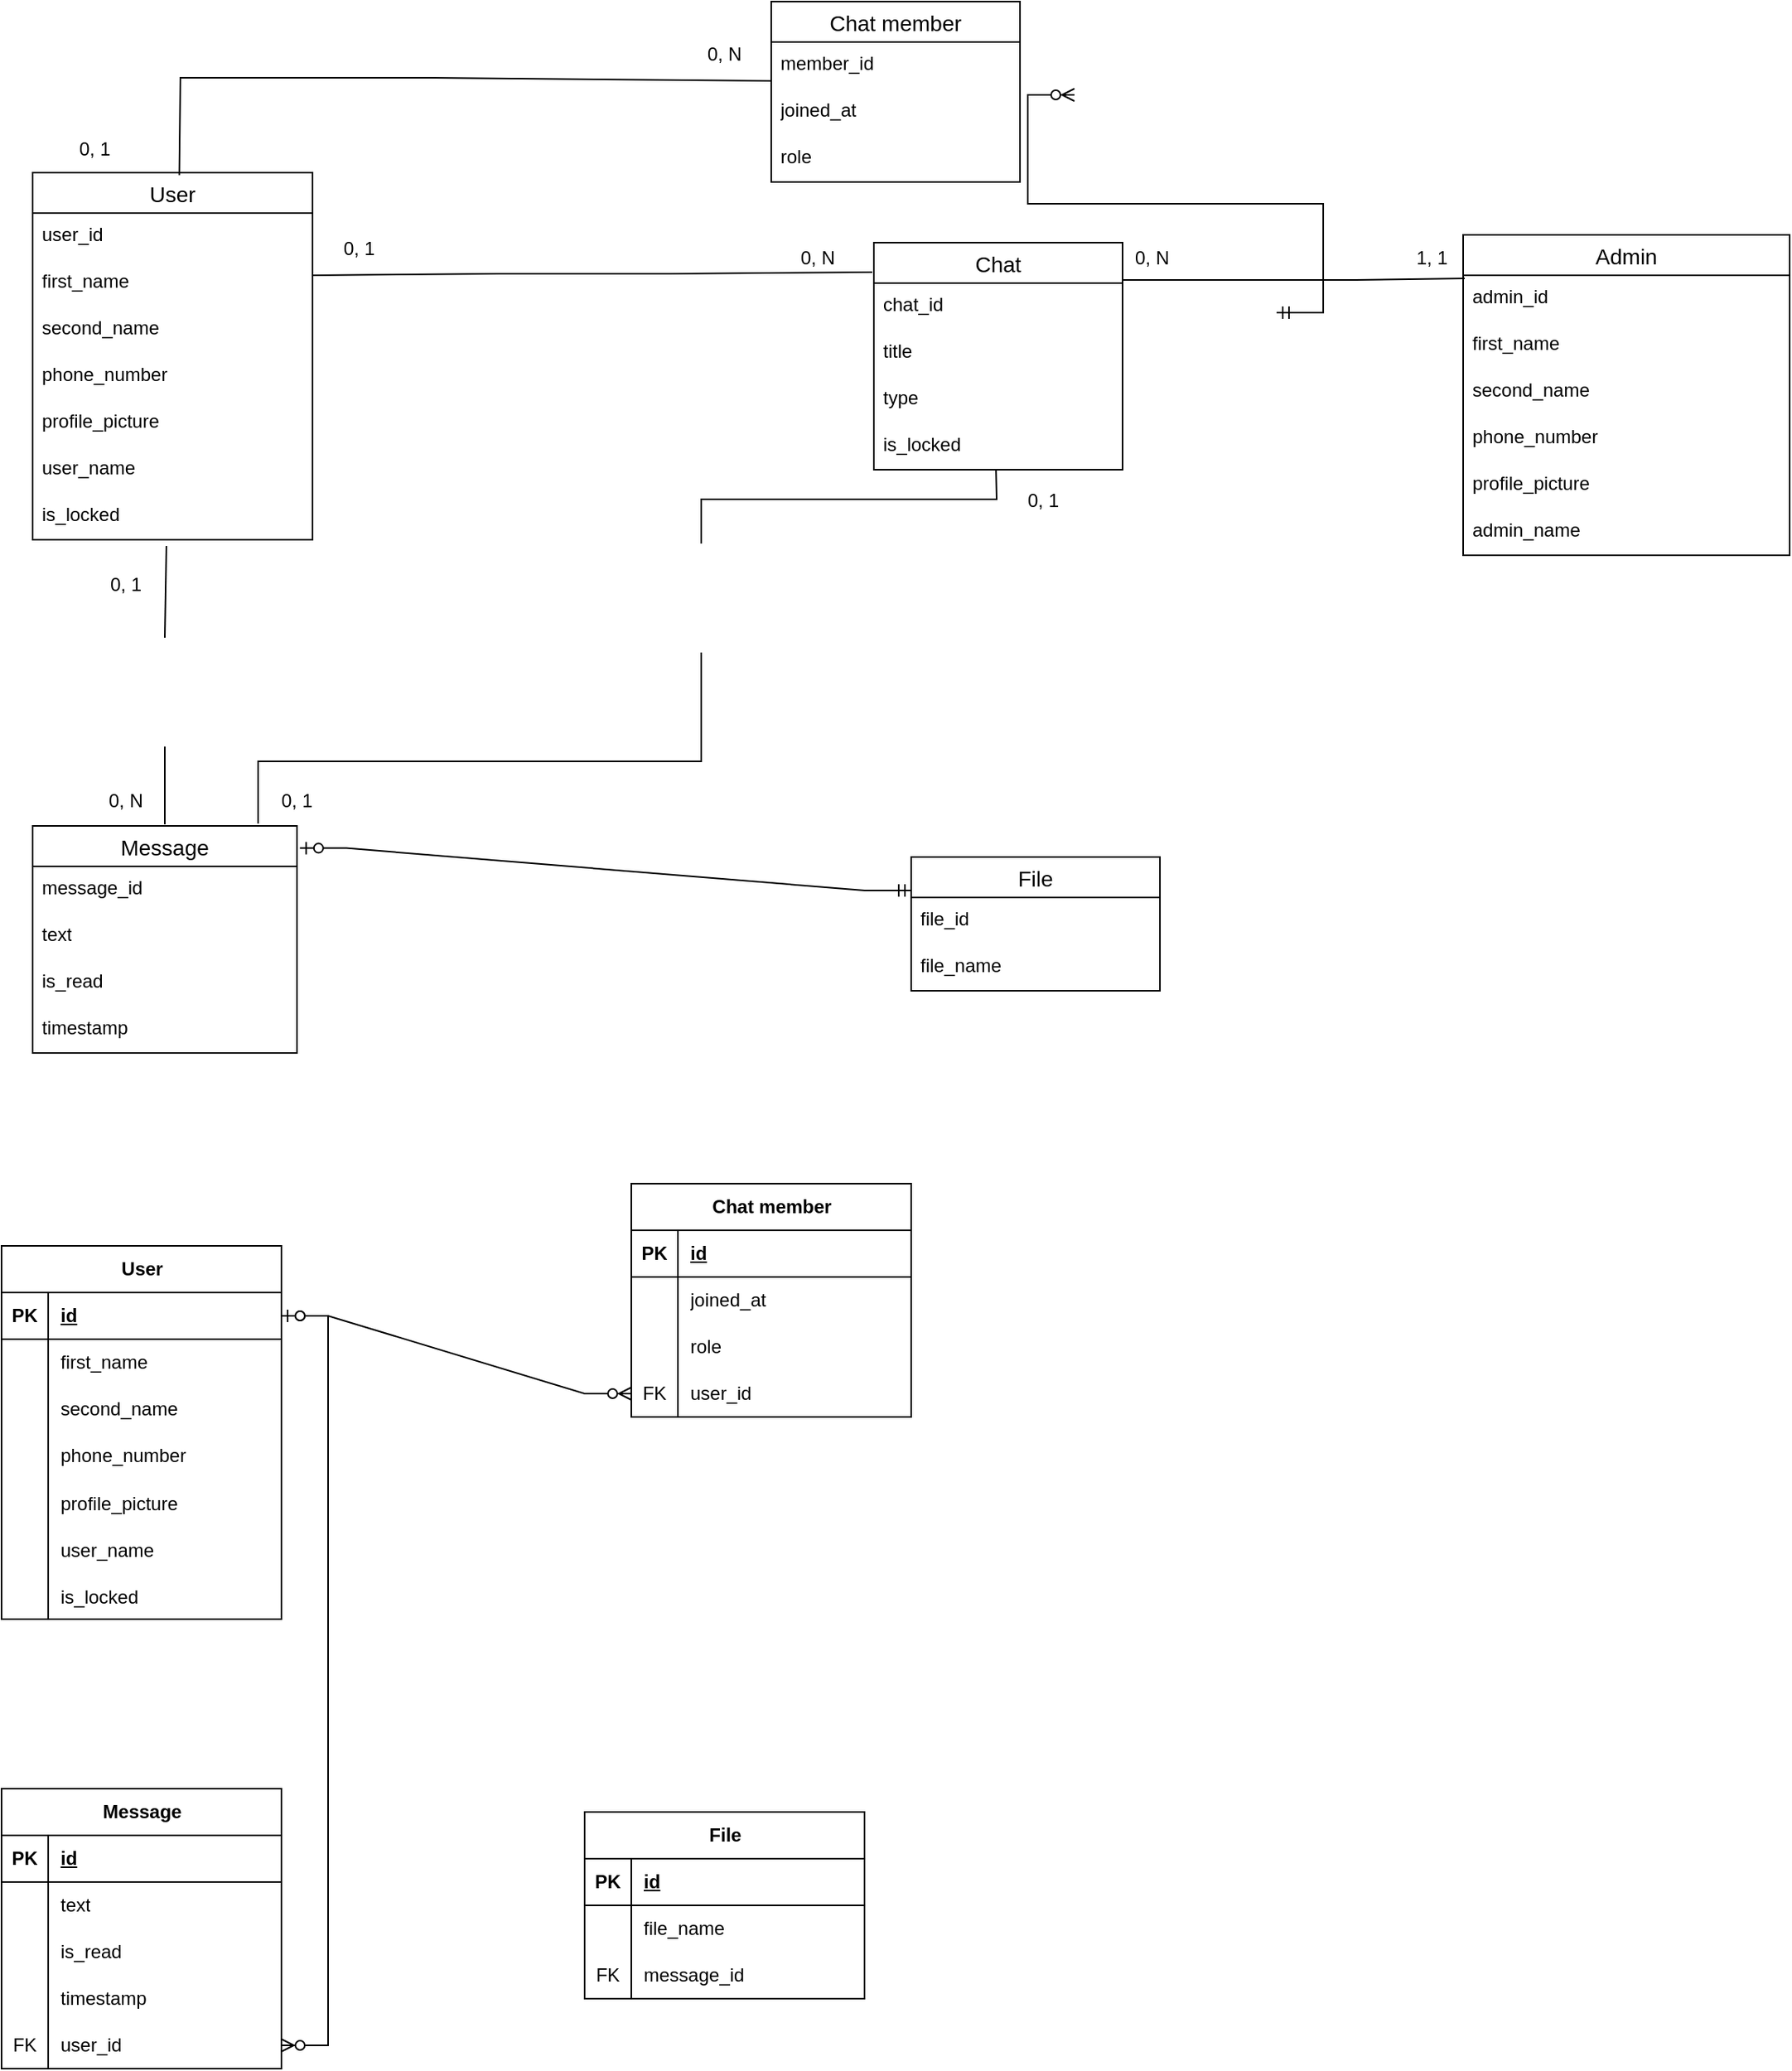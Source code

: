 <mxfile version="24.4.4" type="github">
  <diagram name="Страница — 1" id="3H-SRXt8XMoZ21Vmu_ml">
    <mxGraphModel dx="74" dy="950" grid="1" gridSize="10" guides="1" tooltips="1" connect="1" arrows="1" fold="1" page="1" pageScale="1" pageWidth="827" pageHeight="1169" math="0" shadow="0">
      <root>
        <mxCell id="0" />
        <mxCell id="1" parent="0" />
        <mxCell id="EZF1qZDtxRIYG-V8x2C3-1" value="Chat member" style="swimlane;fontStyle=0;childLayout=stackLayout;horizontal=1;startSize=26;horizontalStack=0;resizeParent=1;resizeParentMax=0;resizeLast=0;collapsible=1;marginBottom=0;align=center;fontSize=14;" vertex="1" parent="1">
          <mxGeometry x="2415" y="20" width="160" height="116" as="geometry" />
        </mxCell>
        <mxCell id="EZF1qZDtxRIYG-V8x2C3-2" value="member_id" style="text;strokeColor=none;fillColor=none;spacingLeft=4;spacingRight=4;overflow=hidden;rotatable=0;points=[[0,0.5],[1,0.5]];portConstraint=eastwest;fontSize=12;whiteSpace=wrap;html=1;" vertex="1" parent="EZF1qZDtxRIYG-V8x2C3-1">
          <mxGeometry y="26" width="160" height="30" as="geometry" />
        </mxCell>
        <mxCell id="EZF1qZDtxRIYG-V8x2C3-3" value="joined_at" style="text;strokeColor=none;fillColor=none;spacingLeft=4;spacingRight=4;overflow=hidden;rotatable=0;points=[[0,0.5],[1,0.5]];portConstraint=eastwest;fontSize=12;whiteSpace=wrap;html=1;" vertex="1" parent="EZF1qZDtxRIYG-V8x2C3-1">
          <mxGeometry y="56" width="160" height="30" as="geometry" />
        </mxCell>
        <mxCell id="EZF1qZDtxRIYG-V8x2C3-4" value="role" style="text;strokeColor=none;fillColor=none;spacingLeft=4;spacingRight=4;overflow=hidden;rotatable=0;points=[[0,0.5],[1,0.5]];portConstraint=eastwest;fontSize=12;whiteSpace=wrap;html=1;" vertex="1" parent="EZF1qZDtxRIYG-V8x2C3-1">
          <mxGeometry y="86" width="160" height="30" as="geometry" />
        </mxCell>
        <mxCell id="EZF1qZDtxRIYG-V8x2C3-5" value="Chat" style="swimlane;fontStyle=0;childLayout=stackLayout;horizontal=1;startSize=26;horizontalStack=0;resizeParent=1;resizeParentMax=0;resizeLast=0;collapsible=1;marginBottom=0;align=center;fontSize=14;" vertex="1" parent="1">
          <mxGeometry x="2481" y="175" width="160" height="146" as="geometry" />
        </mxCell>
        <mxCell id="EZF1qZDtxRIYG-V8x2C3-6" value="chat_id" style="text;strokeColor=none;fillColor=none;spacingLeft=4;spacingRight=4;overflow=hidden;rotatable=0;points=[[0,0.5],[1,0.5]];portConstraint=eastwest;fontSize=12;whiteSpace=wrap;html=1;" vertex="1" parent="EZF1qZDtxRIYG-V8x2C3-5">
          <mxGeometry y="26" width="160" height="30" as="geometry" />
        </mxCell>
        <mxCell id="EZF1qZDtxRIYG-V8x2C3-7" value="title" style="text;strokeColor=none;fillColor=none;spacingLeft=4;spacingRight=4;overflow=hidden;rotatable=0;points=[[0,0.5],[1,0.5]];portConstraint=eastwest;fontSize=12;whiteSpace=wrap;html=1;" vertex="1" parent="EZF1qZDtxRIYG-V8x2C3-5">
          <mxGeometry y="56" width="160" height="30" as="geometry" />
        </mxCell>
        <mxCell id="EZF1qZDtxRIYG-V8x2C3-8" value="type" style="text;strokeColor=none;fillColor=none;spacingLeft=4;spacingRight=4;overflow=hidden;rotatable=0;points=[[0,0.5],[1,0.5]];portConstraint=eastwest;fontSize=12;whiteSpace=wrap;html=1;" vertex="1" parent="EZF1qZDtxRIYG-V8x2C3-5">
          <mxGeometry y="86" width="160" height="30" as="geometry" />
        </mxCell>
        <mxCell id="EZF1qZDtxRIYG-V8x2C3-9" value="is_locked" style="text;strokeColor=none;fillColor=none;spacingLeft=4;spacingRight=4;overflow=hidden;rotatable=0;points=[[0,0.5],[1,0.5]];portConstraint=eastwest;fontSize=12;whiteSpace=wrap;html=1;" vertex="1" parent="EZF1qZDtxRIYG-V8x2C3-5">
          <mxGeometry y="116" width="160" height="30" as="geometry" />
        </mxCell>
        <mxCell id="EZF1qZDtxRIYG-V8x2C3-10" value="User" style="swimlane;fontStyle=0;childLayout=stackLayout;horizontal=1;startSize=26;horizontalStack=0;resizeParent=1;resizeParentMax=0;resizeLast=0;collapsible=1;marginBottom=0;align=center;fontSize=14;" vertex="1" parent="1">
          <mxGeometry x="1940" y="130" width="180" height="236" as="geometry" />
        </mxCell>
        <mxCell id="EZF1qZDtxRIYG-V8x2C3-11" value="user_id" style="text;strokeColor=none;fillColor=none;spacingLeft=4;spacingRight=4;overflow=hidden;rotatable=0;points=[[0,0.5],[1,0.5]];portConstraint=eastwest;fontSize=12;whiteSpace=wrap;html=1;" vertex="1" parent="EZF1qZDtxRIYG-V8x2C3-10">
          <mxGeometry y="26" width="180" height="30" as="geometry" />
        </mxCell>
        <mxCell id="EZF1qZDtxRIYG-V8x2C3-12" value="first_name" style="text;strokeColor=none;fillColor=none;spacingLeft=4;spacingRight=4;overflow=hidden;rotatable=0;points=[[0,0.5],[1,0.5]];portConstraint=eastwest;fontSize=12;whiteSpace=wrap;html=1;" vertex="1" parent="EZF1qZDtxRIYG-V8x2C3-10">
          <mxGeometry y="56" width="180" height="30" as="geometry" />
        </mxCell>
        <mxCell id="EZF1qZDtxRIYG-V8x2C3-13" value="second_name" style="text;strokeColor=none;fillColor=none;spacingLeft=4;spacingRight=4;overflow=hidden;rotatable=0;points=[[0,0.5],[1,0.5]];portConstraint=eastwest;fontSize=12;whiteSpace=wrap;html=1;" vertex="1" parent="EZF1qZDtxRIYG-V8x2C3-10">
          <mxGeometry y="86" width="180" height="30" as="geometry" />
        </mxCell>
        <mxCell id="EZF1qZDtxRIYG-V8x2C3-14" value="phone_number" style="text;strokeColor=none;fillColor=none;spacingLeft=4;spacingRight=4;overflow=hidden;rotatable=0;points=[[0,0.5],[1,0.5]];portConstraint=eastwest;fontSize=12;whiteSpace=wrap;html=1;" vertex="1" parent="EZF1qZDtxRIYG-V8x2C3-10">
          <mxGeometry y="116" width="180" height="30" as="geometry" />
        </mxCell>
        <mxCell id="EZF1qZDtxRIYG-V8x2C3-15" value="profile_picture" style="text;strokeColor=none;fillColor=none;spacingLeft=4;spacingRight=4;overflow=hidden;rotatable=0;points=[[0,0.5],[1,0.5]];portConstraint=eastwest;fontSize=12;whiteSpace=wrap;html=1;" vertex="1" parent="EZF1qZDtxRIYG-V8x2C3-10">
          <mxGeometry y="146" width="180" height="30" as="geometry" />
        </mxCell>
        <mxCell id="EZF1qZDtxRIYG-V8x2C3-16" value="user_name" style="text;strokeColor=none;fillColor=none;spacingLeft=4;spacingRight=4;overflow=hidden;rotatable=0;points=[[0,0.5],[1,0.5]];portConstraint=eastwest;fontSize=12;whiteSpace=wrap;html=1;" vertex="1" parent="EZF1qZDtxRIYG-V8x2C3-10">
          <mxGeometry y="176" width="180" height="30" as="geometry" />
        </mxCell>
        <mxCell id="EZF1qZDtxRIYG-V8x2C3-17" value="is_locked" style="text;strokeColor=none;fillColor=none;spacingLeft=4;spacingRight=4;overflow=hidden;rotatable=0;points=[[0,0.5],[1,0.5]];portConstraint=eastwest;fontSize=12;whiteSpace=wrap;html=1;" vertex="1" parent="EZF1qZDtxRIYG-V8x2C3-10">
          <mxGeometry y="206" width="180" height="30" as="geometry" />
        </mxCell>
        <mxCell id="EZF1qZDtxRIYG-V8x2C3-18" value="Message" style="swimlane;fontStyle=0;childLayout=stackLayout;horizontal=1;startSize=26;horizontalStack=0;resizeParent=1;resizeParentMax=0;resizeLast=0;collapsible=1;marginBottom=0;align=center;fontSize=14;" vertex="1" parent="1">
          <mxGeometry x="1940" y="550" width="170" height="146" as="geometry" />
        </mxCell>
        <mxCell id="EZF1qZDtxRIYG-V8x2C3-19" value="message_id" style="text;strokeColor=none;fillColor=none;spacingLeft=4;spacingRight=4;overflow=hidden;rotatable=0;points=[[0,0.5],[1,0.5]];portConstraint=eastwest;fontSize=12;whiteSpace=wrap;html=1;" vertex="1" parent="EZF1qZDtxRIYG-V8x2C3-18">
          <mxGeometry y="26" width="170" height="30" as="geometry" />
        </mxCell>
        <mxCell id="EZF1qZDtxRIYG-V8x2C3-20" value="text" style="text;strokeColor=none;fillColor=none;spacingLeft=4;spacingRight=4;overflow=hidden;rotatable=0;points=[[0,0.5],[1,0.5]];portConstraint=eastwest;fontSize=12;whiteSpace=wrap;html=1;" vertex="1" parent="EZF1qZDtxRIYG-V8x2C3-18">
          <mxGeometry y="56" width="170" height="30" as="geometry" />
        </mxCell>
        <mxCell id="EZF1qZDtxRIYG-V8x2C3-21" value="is_read" style="text;strokeColor=none;fillColor=none;spacingLeft=4;spacingRight=4;overflow=hidden;rotatable=0;points=[[0,0.5],[1,0.5]];portConstraint=eastwest;fontSize=12;whiteSpace=wrap;html=1;" vertex="1" parent="EZF1qZDtxRIYG-V8x2C3-18">
          <mxGeometry y="86" width="170" height="30" as="geometry" />
        </mxCell>
        <mxCell id="EZF1qZDtxRIYG-V8x2C3-22" value="timestamp" style="text;strokeColor=none;fillColor=none;spacingLeft=4;spacingRight=4;overflow=hidden;rotatable=0;points=[[0,0.5],[1,0.5]];portConstraint=eastwest;fontSize=12;whiteSpace=wrap;html=1;" vertex="1" parent="EZF1qZDtxRIYG-V8x2C3-18">
          <mxGeometry y="116" width="170" height="30" as="geometry" />
        </mxCell>
        <mxCell id="EZF1qZDtxRIYG-V8x2C3-23" value="File" style="swimlane;fontStyle=0;childLayout=stackLayout;horizontal=1;startSize=26;horizontalStack=0;resizeParent=1;resizeParentMax=0;resizeLast=0;collapsible=1;marginBottom=0;align=center;fontSize=14;" vertex="1" parent="1">
          <mxGeometry x="2505" y="570" width="160" height="86" as="geometry" />
        </mxCell>
        <mxCell id="EZF1qZDtxRIYG-V8x2C3-24" value="file_id" style="text;strokeColor=none;fillColor=none;spacingLeft=4;spacingRight=4;overflow=hidden;rotatable=0;points=[[0,0.5],[1,0.5]];portConstraint=eastwest;fontSize=12;whiteSpace=wrap;html=1;" vertex="1" parent="EZF1qZDtxRIYG-V8x2C3-23">
          <mxGeometry y="26" width="160" height="30" as="geometry" />
        </mxCell>
        <mxCell id="EZF1qZDtxRIYG-V8x2C3-25" value="file_name" style="text;strokeColor=none;fillColor=none;spacingLeft=4;spacingRight=4;overflow=hidden;rotatable=0;points=[[0,0.5],[1,0.5]];portConstraint=eastwest;fontSize=12;whiteSpace=wrap;html=1;" vertex="1" parent="EZF1qZDtxRIYG-V8x2C3-23">
          <mxGeometry y="56" width="160" height="30" as="geometry" />
        </mxCell>
        <mxCell id="EZF1qZDtxRIYG-V8x2C3-26" value="Admin" style="swimlane;fontStyle=0;childLayout=stackLayout;horizontal=1;startSize=26;horizontalStack=0;resizeParent=1;resizeParentMax=0;resizeLast=0;collapsible=1;marginBottom=0;align=center;fontSize=14;" vertex="1" parent="1">
          <mxGeometry x="2860" y="170" width="210" height="206" as="geometry" />
        </mxCell>
        <mxCell id="EZF1qZDtxRIYG-V8x2C3-27" value="admin_id" style="text;strokeColor=none;fillColor=none;spacingLeft=4;spacingRight=4;overflow=hidden;rotatable=0;points=[[0,0.5],[1,0.5]];portConstraint=eastwest;fontSize=12;whiteSpace=wrap;html=1;" vertex="1" parent="EZF1qZDtxRIYG-V8x2C3-26">
          <mxGeometry y="26" width="210" height="30" as="geometry" />
        </mxCell>
        <mxCell id="EZF1qZDtxRIYG-V8x2C3-28" value="first_name" style="text;strokeColor=none;fillColor=none;spacingLeft=4;spacingRight=4;overflow=hidden;rotatable=0;points=[[0,0.5],[1,0.5]];portConstraint=eastwest;fontSize=12;whiteSpace=wrap;html=1;" vertex="1" parent="EZF1qZDtxRIYG-V8x2C3-26">
          <mxGeometry y="56" width="210" height="30" as="geometry" />
        </mxCell>
        <mxCell id="EZF1qZDtxRIYG-V8x2C3-29" value="second_name" style="text;strokeColor=none;fillColor=none;spacingLeft=4;spacingRight=4;overflow=hidden;rotatable=0;points=[[0,0.5],[1,0.5]];portConstraint=eastwest;fontSize=12;whiteSpace=wrap;html=1;" vertex="1" parent="EZF1qZDtxRIYG-V8x2C3-26">
          <mxGeometry y="86" width="210" height="30" as="geometry" />
        </mxCell>
        <mxCell id="EZF1qZDtxRIYG-V8x2C3-30" value="phone_number" style="text;strokeColor=none;fillColor=none;spacingLeft=4;spacingRight=4;overflow=hidden;rotatable=0;points=[[0,0.5],[1,0.5]];portConstraint=eastwest;fontSize=12;whiteSpace=wrap;html=1;" vertex="1" parent="EZF1qZDtxRIYG-V8x2C3-26">
          <mxGeometry y="116" width="210" height="30" as="geometry" />
        </mxCell>
        <mxCell id="EZF1qZDtxRIYG-V8x2C3-31" value="profile_picture" style="text;strokeColor=none;fillColor=none;spacingLeft=4;spacingRight=4;overflow=hidden;rotatable=0;points=[[0,0.5],[1,0.5]];portConstraint=eastwest;fontSize=12;whiteSpace=wrap;html=1;" vertex="1" parent="EZF1qZDtxRIYG-V8x2C3-26">
          <mxGeometry y="146" width="210" height="30" as="geometry" />
        </mxCell>
        <mxCell id="EZF1qZDtxRIYG-V8x2C3-32" value="admin_name" style="text;strokeColor=none;fillColor=none;spacingLeft=4;spacingRight=4;overflow=hidden;rotatable=0;points=[[0,0.5],[1,0.5]];portConstraint=eastwest;fontSize=12;whiteSpace=wrap;html=1;" vertex="1" parent="EZF1qZDtxRIYG-V8x2C3-26">
          <mxGeometry y="176" width="210" height="30" as="geometry" />
        </mxCell>
        <mxCell id="EZF1qZDtxRIYG-V8x2C3-33" value="" style="endArrow=none;html=1;rounded=0;exitX=0.5;exitY=0;exitDx=0;exitDy=0;entryX=0.506;entryY=1.039;entryDx=0;entryDy=0;entryPerimeter=0;" edge="1" parent="1">
          <mxGeometry width="50" height="50" relative="1" as="geometry">
            <mxPoint x="2025" y="429.0" as="sourcePoint" />
            <mxPoint x="2026" y="370" as="targetPoint" />
          </mxGeometry>
        </mxCell>
        <mxCell id="EZF1qZDtxRIYG-V8x2C3-34" value="" style="endArrow=none;html=1;rounded=0;entryX=0.5;entryY=1;entryDx=0;entryDy=0;exitX=0.5;exitY=0;exitDx=0;exitDy=0;" edge="1" parent="1">
          <mxGeometry width="50" height="50" relative="1" as="geometry">
            <mxPoint x="2025" y="549" as="sourcePoint" />
            <mxPoint x="2025" y="499.0" as="targetPoint" />
          </mxGeometry>
        </mxCell>
        <mxCell id="EZF1qZDtxRIYG-V8x2C3-35" value="0, N" style="text;html=1;align=center;verticalAlign=middle;whiteSpace=wrap;rounded=0;" vertex="1" parent="1">
          <mxGeometry x="1970" y="519" width="60" height="30" as="geometry" />
        </mxCell>
        <mxCell id="EZF1qZDtxRIYG-V8x2C3-36" value="0, 1" style="text;html=1;align=center;verticalAlign=middle;whiteSpace=wrap;rounded=0;" vertex="1" parent="1">
          <mxGeometry x="1970" y="380" width="60" height="30" as="geometry" />
        </mxCell>
        <mxCell id="EZF1qZDtxRIYG-V8x2C3-37" value="" style="endArrow=none;html=1;rounded=0;exitX=0;exitY=0.5;exitDx=0;exitDy=0;entryX=1;entryY=0.5;entryDx=0;entryDy=0;" edge="1" parent="1">
          <mxGeometry width="50" height="50" relative="1" as="geometry">
            <mxPoint x="2085.0" y="69" as="sourcePoint" />
            <mxPoint x="2195.0" y="69" as="targetPoint" />
          </mxGeometry>
        </mxCell>
        <mxCell id="EZF1qZDtxRIYG-V8x2C3-38" value="" style="endArrow=none;html=1;rounded=0;entryX=0;entryY=0.25;entryDx=0;entryDy=0;exitX=1;exitY=0.5;exitDx=0;exitDy=0;" edge="1" parent="1">
          <mxGeometry width="50" height="50" relative="1" as="geometry">
            <mxPoint x="2195.0" y="69" as="sourcePoint" />
            <mxPoint x="2415" y="71" as="targetPoint" />
          </mxGeometry>
        </mxCell>
        <mxCell id="EZF1qZDtxRIYG-V8x2C3-39" value="" style="endArrow=none;html=1;rounded=0;entryX=0;entryY=0.5;entryDx=0;entryDy=0;exitX=0.524;exitY=0.007;exitDx=0;exitDy=0;exitPerimeter=0;" edge="1" parent="1" source="EZF1qZDtxRIYG-V8x2C3-10">
          <mxGeometry width="50" height="50" relative="1" as="geometry">
            <mxPoint x="2035" y="164" as="sourcePoint" />
            <mxPoint x="2085.0" y="69" as="targetPoint" />
            <Array as="points">
              <mxPoint x="2035" y="69" />
            </Array>
          </mxGeometry>
        </mxCell>
        <mxCell id="EZF1qZDtxRIYG-V8x2C3-40" value="0, 1" style="text;html=1;align=center;verticalAlign=middle;whiteSpace=wrap;rounded=0;" vertex="1" parent="1">
          <mxGeometry x="1950" y="100" width="60" height="30" as="geometry" />
        </mxCell>
        <mxCell id="EZF1qZDtxRIYG-V8x2C3-41" value="0, N" style="text;html=1;align=center;verticalAlign=middle;whiteSpace=wrap;rounded=0;" vertex="1" parent="1">
          <mxGeometry x="2355" y="39" width="60" height="30" as="geometry" />
        </mxCell>
        <mxCell id="EZF1qZDtxRIYG-V8x2C3-42" value="" style="endArrow=none;html=1;rounded=0;entryX=0.002;entryY=0.151;entryDx=0;entryDy=0;exitX=1;exitY=0.5;exitDx=0;exitDy=0;entryPerimeter=0;" edge="1" parent="1">
          <mxGeometry width="50" height="50" relative="1" as="geometry">
            <mxPoint x="2350" y="195" as="sourcePoint" />
            <mxPoint x="2480" y="194" as="targetPoint" />
          </mxGeometry>
        </mxCell>
        <mxCell id="EZF1qZDtxRIYG-V8x2C3-43" value="" style="endArrow=none;html=1;rounded=0;exitX=0;exitY=0.5;exitDx=0;exitDy=0;entryX=1;entryY=0.5;entryDx=0;entryDy=0;" edge="1" parent="1">
          <mxGeometry width="50" height="50" relative="1" as="geometry">
            <mxPoint x="2240" y="195" as="sourcePoint" />
            <mxPoint x="2350" y="195" as="targetPoint" />
          </mxGeometry>
        </mxCell>
        <mxCell id="EZF1qZDtxRIYG-V8x2C3-44" value="" style="endArrow=none;html=1;rounded=0;entryX=0;entryY=0.5;entryDx=0;entryDy=0;exitX=1;exitY=0.068;exitDx=0;exitDy=0;exitPerimeter=0;" edge="1" parent="1">
          <mxGeometry width="50" height="50" relative="1" as="geometry">
            <mxPoint x="2120" y="196" as="sourcePoint" />
            <mxPoint x="2240" y="195" as="targetPoint" />
          </mxGeometry>
        </mxCell>
        <mxCell id="EZF1qZDtxRIYG-V8x2C3-45" value="0, 1" style="text;html=1;align=center;verticalAlign=middle;whiteSpace=wrap;rounded=0;" vertex="1" parent="1">
          <mxGeometry x="2120" y="164" width="60" height="30" as="geometry" />
        </mxCell>
        <mxCell id="EZF1qZDtxRIYG-V8x2C3-46" value="0, N" style="text;html=1;align=center;verticalAlign=middle;whiteSpace=wrap;rounded=0;" vertex="1" parent="1">
          <mxGeometry x="2415" y="170" width="60" height="30" as="geometry" />
        </mxCell>
        <mxCell id="EZF1qZDtxRIYG-V8x2C3-47" value="" style="endArrow=none;html=1;rounded=0;entryX=0.5;entryY=1;entryDx=0;entryDy=0;exitX=0.75;exitY=0;exitDx=0;exitDy=0;" edge="1" parent="1">
          <mxGeometry width="50" height="50" relative="1" as="geometry">
            <mxPoint x="2085" y="548.5" as="sourcePoint" />
            <mxPoint x="2370" y="438.5" as="targetPoint" />
            <Array as="points">
              <mxPoint x="2085" y="508.5" />
              <mxPoint x="2370" y="508.5" />
            </Array>
          </mxGeometry>
        </mxCell>
        <mxCell id="EZF1qZDtxRIYG-V8x2C3-48" value="0, 1" style="text;html=1;align=center;verticalAlign=middle;whiteSpace=wrap;rounded=0;" vertex="1" parent="1">
          <mxGeometry x="2560" y="330" width="60" height="21.5" as="geometry" />
        </mxCell>
        <mxCell id="EZF1qZDtxRIYG-V8x2C3-49" value="0, 1" style="text;html=1;align=center;verticalAlign=middle;whiteSpace=wrap;rounded=0;" vertex="1" parent="1">
          <mxGeometry x="2080" y="519" width="60" height="30" as="geometry" />
        </mxCell>
        <mxCell id="EZF1qZDtxRIYG-V8x2C3-50" value="" style="endArrow=none;html=1;rounded=0;exitX=1;exitY=0.5;exitDx=0;exitDy=0;" edge="1" parent="1">
          <mxGeometry width="50" height="50" relative="1" as="geometry">
            <mxPoint x="2791" y="199" as="sourcePoint" />
            <mxPoint x="2861" y="198" as="targetPoint" />
          </mxGeometry>
        </mxCell>
        <mxCell id="EZF1qZDtxRIYG-V8x2C3-51" value="" style="endArrow=none;html=1;rounded=0;exitX=0;exitY=0.5;exitDx=0;exitDy=0;entryX=1;entryY=0.5;entryDx=0;entryDy=0;" edge="1" parent="1">
          <mxGeometry width="50" height="50" relative="1" as="geometry">
            <mxPoint x="2681" y="199" as="sourcePoint" />
            <mxPoint x="2791" y="199" as="targetPoint" />
          </mxGeometry>
        </mxCell>
        <mxCell id="EZF1qZDtxRIYG-V8x2C3-52" value="" style="endArrow=none;html=1;rounded=0;entryX=0;entryY=0.5;entryDx=0;entryDy=0;" edge="1" parent="1">
          <mxGeometry width="50" height="50" relative="1" as="geometry">
            <mxPoint x="2641" y="199" as="sourcePoint" />
            <mxPoint x="2681" y="199" as="targetPoint" />
          </mxGeometry>
        </mxCell>
        <mxCell id="EZF1qZDtxRIYG-V8x2C3-53" value="1, 1" style="text;html=1;align=center;verticalAlign=middle;whiteSpace=wrap;rounded=0;" vertex="1" parent="1">
          <mxGeometry x="2810" y="170" width="60" height="30" as="geometry" />
        </mxCell>
        <mxCell id="EZF1qZDtxRIYG-V8x2C3-54" value="0, N" style="text;html=1;align=center;verticalAlign=middle;whiteSpace=wrap;rounded=0;" vertex="1" parent="1">
          <mxGeometry x="2630" y="170" width="60" height="30" as="geometry" />
        </mxCell>
        <mxCell id="EZF1qZDtxRIYG-V8x2C3-55" value="" style="endArrow=none;html=1;rounded=0;exitX=0.5;exitY=0;exitDx=0;exitDy=0;entryX=0.491;entryY=0.996;entryDx=0;entryDy=0;entryPerimeter=0;" edge="1" parent="1" target="EZF1qZDtxRIYG-V8x2C3-9">
          <mxGeometry width="50" height="50" relative="1" as="geometry">
            <mxPoint x="2370" y="368.5" as="sourcePoint" />
            <mxPoint x="2640" y="330" as="targetPoint" />
            <Array as="points">
              <mxPoint x="2370" y="340" />
              <mxPoint x="2560" y="340" />
            </Array>
          </mxGeometry>
        </mxCell>
        <mxCell id="EZF1qZDtxRIYG-V8x2C3-56" value="" style="edgeStyle=entityRelationEdgeStyle;fontSize=12;html=1;endArrow=ERzeroToOne;startArrow=ERmandOne;rounded=0;entryX=1.011;entryY=0.098;entryDx=0;entryDy=0;entryPerimeter=0;exitX=0;exitY=0.25;exitDx=0;exitDy=0;" edge="1" parent="1" source="EZF1qZDtxRIYG-V8x2C3-23" target="EZF1qZDtxRIYG-V8x2C3-18">
          <mxGeometry width="100" height="100" relative="1" as="geometry">
            <mxPoint x="2410" y="610" as="sourcePoint" />
            <mxPoint x="2440" y="460" as="targetPoint" />
          </mxGeometry>
        </mxCell>
        <mxCell id="EZF1qZDtxRIYG-V8x2C3-57" value="" style="edgeStyle=entityRelationEdgeStyle;fontSize=12;html=1;endArrow=ERzeroToMany;startArrow=ERmandOne;rounded=0;" edge="1" parent="1">
          <mxGeometry width="100" height="100" relative="1" as="geometry">
            <mxPoint x="2740" y="220" as="sourcePoint" />
            <mxPoint x="2610" y="80" as="targetPoint" />
          </mxGeometry>
        </mxCell>
        <mxCell id="EZF1qZDtxRIYG-V8x2C3-58" value="User" style="shape=table;startSize=30;container=1;collapsible=1;childLayout=tableLayout;fixedRows=1;rowLines=0;fontStyle=1;align=center;resizeLast=1;html=1;" vertex="1" parent="1">
          <mxGeometry x="1920" y="820" width="180" height="240" as="geometry" />
        </mxCell>
        <mxCell id="EZF1qZDtxRIYG-V8x2C3-59" value="" style="shape=tableRow;horizontal=0;startSize=0;swimlaneHead=0;swimlaneBody=0;fillColor=none;collapsible=0;dropTarget=0;points=[[0,0.5],[1,0.5]];portConstraint=eastwest;top=0;left=0;right=0;bottom=1;" vertex="1" parent="EZF1qZDtxRIYG-V8x2C3-58">
          <mxGeometry y="30" width="180" height="30" as="geometry" />
        </mxCell>
        <mxCell id="EZF1qZDtxRIYG-V8x2C3-60" value="PK" style="shape=partialRectangle;connectable=0;fillColor=none;top=0;left=0;bottom=0;right=0;fontStyle=1;overflow=hidden;whiteSpace=wrap;html=1;" vertex="1" parent="EZF1qZDtxRIYG-V8x2C3-59">
          <mxGeometry width="30" height="30" as="geometry">
            <mxRectangle width="30" height="30" as="alternateBounds" />
          </mxGeometry>
        </mxCell>
        <mxCell id="EZF1qZDtxRIYG-V8x2C3-61" value="id&lt;span style=&quot;white-space: pre;&quot;&gt;&#x9;&lt;/span&gt;" style="shape=partialRectangle;connectable=0;fillColor=none;top=0;left=0;bottom=0;right=0;align=left;spacingLeft=6;fontStyle=5;overflow=hidden;whiteSpace=wrap;html=1;" vertex="1" parent="EZF1qZDtxRIYG-V8x2C3-59">
          <mxGeometry x="30" width="150" height="30" as="geometry">
            <mxRectangle width="150" height="30" as="alternateBounds" />
          </mxGeometry>
        </mxCell>
        <mxCell id="EZF1qZDtxRIYG-V8x2C3-62" value="" style="shape=tableRow;horizontal=0;startSize=0;swimlaneHead=0;swimlaneBody=0;fillColor=none;collapsible=0;dropTarget=0;points=[[0,0.5],[1,0.5]];portConstraint=eastwest;top=0;left=0;right=0;bottom=0;" vertex="1" parent="EZF1qZDtxRIYG-V8x2C3-58">
          <mxGeometry y="60" width="180" height="30" as="geometry" />
        </mxCell>
        <mxCell id="EZF1qZDtxRIYG-V8x2C3-63" value="" style="shape=partialRectangle;connectable=0;fillColor=none;top=0;left=0;bottom=0;right=0;editable=1;overflow=hidden;whiteSpace=wrap;html=1;" vertex="1" parent="EZF1qZDtxRIYG-V8x2C3-62">
          <mxGeometry width="30" height="30" as="geometry">
            <mxRectangle width="30" height="30" as="alternateBounds" />
          </mxGeometry>
        </mxCell>
        <mxCell id="EZF1qZDtxRIYG-V8x2C3-64" value="first_name" style="shape=partialRectangle;connectable=0;fillColor=none;top=0;left=0;bottom=0;right=0;align=left;spacingLeft=6;overflow=hidden;whiteSpace=wrap;html=1;" vertex="1" parent="EZF1qZDtxRIYG-V8x2C3-62">
          <mxGeometry x="30" width="150" height="30" as="geometry">
            <mxRectangle width="150" height="30" as="alternateBounds" />
          </mxGeometry>
        </mxCell>
        <mxCell id="EZF1qZDtxRIYG-V8x2C3-65" value="" style="shape=tableRow;horizontal=0;startSize=0;swimlaneHead=0;swimlaneBody=0;fillColor=none;collapsible=0;dropTarget=0;points=[[0,0.5],[1,0.5]];portConstraint=eastwest;top=0;left=0;right=0;bottom=0;" vertex="1" parent="EZF1qZDtxRIYG-V8x2C3-58">
          <mxGeometry y="90" width="180" height="30" as="geometry" />
        </mxCell>
        <mxCell id="EZF1qZDtxRIYG-V8x2C3-66" value="" style="shape=partialRectangle;connectable=0;fillColor=none;top=0;left=0;bottom=0;right=0;editable=1;overflow=hidden;whiteSpace=wrap;html=1;" vertex="1" parent="EZF1qZDtxRIYG-V8x2C3-65">
          <mxGeometry width="30" height="30" as="geometry">
            <mxRectangle width="30" height="30" as="alternateBounds" />
          </mxGeometry>
        </mxCell>
        <mxCell id="EZF1qZDtxRIYG-V8x2C3-67" value="second_name" style="shape=partialRectangle;connectable=0;fillColor=none;top=0;left=0;bottom=0;right=0;align=left;spacingLeft=6;overflow=hidden;whiteSpace=wrap;html=1;" vertex="1" parent="EZF1qZDtxRIYG-V8x2C3-65">
          <mxGeometry x="30" width="150" height="30" as="geometry">
            <mxRectangle width="150" height="30" as="alternateBounds" />
          </mxGeometry>
        </mxCell>
        <mxCell id="EZF1qZDtxRIYG-V8x2C3-68" value="" style="shape=tableRow;horizontal=0;startSize=0;swimlaneHead=0;swimlaneBody=0;fillColor=none;collapsible=0;dropTarget=0;points=[[0,0.5],[1,0.5]];portConstraint=eastwest;top=0;left=0;right=0;bottom=0;" vertex="1" parent="EZF1qZDtxRIYG-V8x2C3-58">
          <mxGeometry y="120" width="180" height="30" as="geometry" />
        </mxCell>
        <mxCell id="EZF1qZDtxRIYG-V8x2C3-69" value="" style="shape=partialRectangle;connectable=0;fillColor=none;top=0;left=0;bottom=0;right=0;editable=1;overflow=hidden;whiteSpace=wrap;html=1;" vertex="1" parent="EZF1qZDtxRIYG-V8x2C3-68">
          <mxGeometry width="30" height="30" as="geometry">
            <mxRectangle width="30" height="30" as="alternateBounds" />
          </mxGeometry>
        </mxCell>
        <mxCell id="EZF1qZDtxRIYG-V8x2C3-70" value="phone_number" style="shape=partialRectangle;connectable=0;fillColor=none;top=0;left=0;bottom=0;right=0;align=left;spacingLeft=6;overflow=hidden;whiteSpace=wrap;html=1;" vertex="1" parent="EZF1qZDtxRIYG-V8x2C3-68">
          <mxGeometry x="30" width="150" height="30" as="geometry">
            <mxRectangle width="150" height="30" as="alternateBounds" />
          </mxGeometry>
        </mxCell>
        <mxCell id="EZF1qZDtxRIYG-V8x2C3-77" value="" style="shape=tableRow;horizontal=0;startSize=0;swimlaneHead=0;swimlaneBody=0;fillColor=none;collapsible=0;dropTarget=0;points=[[0,0.5],[1,0.5]];portConstraint=eastwest;top=0;left=0;right=0;bottom=0;" vertex="1" parent="EZF1qZDtxRIYG-V8x2C3-58">
          <mxGeometry y="150" width="180" height="30" as="geometry" />
        </mxCell>
        <mxCell id="EZF1qZDtxRIYG-V8x2C3-78" value="" style="shape=partialRectangle;connectable=0;fillColor=none;top=0;left=0;bottom=0;right=0;editable=1;overflow=hidden;" vertex="1" parent="EZF1qZDtxRIYG-V8x2C3-77">
          <mxGeometry width="30" height="30" as="geometry">
            <mxRectangle width="30" height="30" as="alternateBounds" />
          </mxGeometry>
        </mxCell>
        <mxCell id="EZF1qZDtxRIYG-V8x2C3-79" value="profile_picture" style="shape=partialRectangle;connectable=0;fillColor=none;top=0;left=0;bottom=0;right=0;align=left;spacingLeft=6;overflow=hidden;" vertex="1" parent="EZF1qZDtxRIYG-V8x2C3-77">
          <mxGeometry x="30" width="150" height="30" as="geometry">
            <mxRectangle width="150" height="30" as="alternateBounds" />
          </mxGeometry>
        </mxCell>
        <mxCell id="EZF1qZDtxRIYG-V8x2C3-81" value="" style="shape=tableRow;horizontal=0;startSize=0;swimlaneHead=0;swimlaneBody=0;fillColor=none;collapsible=0;dropTarget=0;points=[[0,0.5],[1,0.5]];portConstraint=eastwest;top=0;left=0;right=0;bottom=0;" vertex="1" parent="EZF1qZDtxRIYG-V8x2C3-58">
          <mxGeometry y="180" width="180" height="30" as="geometry" />
        </mxCell>
        <mxCell id="EZF1qZDtxRIYG-V8x2C3-82" value="" style="shape=partialRectangle;connectable=0;fillColor=none;top=0;left=0;bottom=0;right=0;editable=1;overflow=hidden;" vertex="1" parent="EZF1qZDtxRIYG-V8x2C3-81">
          <mxGeometry width="30" height="30" as="geometry">
            <mxRectangle width="30" height="30" as="alternateBounds" />
          </mxGeometry>
        </mxCell>
        <mxCell id="EZF1qZDtxRIYG-V8x2C3-83" value="user_name" style="shape=partialRectangle;connectable=0;fillColor=none;top=0;left=0;bottom=0;right=0;align=left;spacingLeft=6;overflow=hidden;" vertex="1" parent="EZF1qZDtxRIYG-V8x2C3-81">
          <mxGeometry x="30" width="150" height="30" as="geometry">
            <mxRectangle width="150" height="30" as="alternateBounds" />
          </mxGeometry>
        </mxCell>
        <mxCell id="EZF1qZDtxRIYG-V8x2C3-85" value="" style="shape=tableRow;horizontal=0;startSize=0;swimlaneHead=0;swimlaneBody=0;fillColor=none;collapsible=0;dropTarget=0;points=[[0,0.5],[1,0.5]];portConstraint=eastwest;top=0;left=0;right=0;bottom=0;" vertex="1" parent="EZF1qZDtxRIYG-V8x2C3-58">
          <mxGeometry y="210" width="180" height="30" as="geometry" />
        </mxCell>
        <mxCell id="EZF1qZDtxRIYG-V8x2C3-86" value="" style="shape=partialRectangle;connectable=0;fillColor=none;top=0;left=0;bottom=0;right=0;editable=1;overflow=hidden;" vertex="1" parent="EZF1qZDtxRIYG-V8x2C3-85">
          <mxGeometry width="30" height="30" as="geometry">
            <mxRectangle width="30" height="30" as="alternateBounds" />
          </mxGeometry>
        </mxCell>
        <mxCell id="EZF1qZDtxRIYG-V8x2C3-87" value="is_locked" style="shape=partialRectangle;connectable=0;fillColor=none;top=0;left=0;bottom=0;right=0;align=left;spacingLeft=6;overflow=hidden;" vertex="1" parent="EZF1qZDtxRIYG-V8x2C3-85">
          <mxGeometry x="30" width="150" height="30" as="geometry">
            <mxRectangle width="150" height="30" as="alternateBounds" />
          </mxGeometry>
        </mxCell>
        <mxCell id="EZF1qZDtxRIYG-V8x2C3-88" value="Chat member" style="shape=table;startSize=30;container=1;collapsible=1;childLayout=tableLayout;fixedRows=1;rowLines=0;fontStyle=1;align=center;resizeLast=1;html=1;" vertex="1" parent="1">
          <mxGeometry x="2325" y="780" width="180" height="150" as="geometry" />
        </mxCell>
        <mxCell id="EZF1qZDtxRIYG-V8x2C3-89" value="" style="shape=tableRow;horizontal=0;startSize=0;swimlaneHead=0;swimlaneBody=0;fillColor=none;collapsible=0;dropTarget=0;points=[[0,0.5],[1,0.5]];portConstraint=eastwest;top=0;left=0;right=0;bottom=1;" vertex="1" parent="EZF1qZDtxRIYG-V8x2C3-88">
          <mxGeometry y="30" width="180" height="30" as="geometry" />
        </mxCell>
        <mxCell id="EZF1qZDtxRIYG-V8x2C3-90" value="PK" style="shape=partialRectangle;connectable=0;fillColor=none;top=0;left=0;bottom=0;right=0;fontStyle=1;overflow=hidden;whiteSpace=wrap;html=1;" vertex="1" parent="EZF1qZDtxRIYG-V8x2C3-89">
          <mxGeometry width="30" height="30" as="geometry">
            <mxRectangle width="30" height="30" as="alternateBounds" />
          </mxGeometry>
        </mxCell>
        <mxCell id="EZF1qZDtxRIYG-V8x2C3-91" value="id" style="shape=partialRectangle;connectable=0;fillColor=none;top=0;left=0;bottom=0;right=0;align=left;spacingLeft=6;fontStyle=5;overflow=hidden;whiteSpace=wrap;html=1;" vertex="1" parent="EZF1qZDtxRIYG-V8x2C3-89">
          <mxGeometry x="30" width="150" height="30" as="geometry">
            <mxRectangle width="150" height="30" as="alternateBounds" />
          </mxGeometry>
        </mxCell>
        <mxCell id="EZF1qZDtxRIYG-V8x2C3-92" value="" style="shape=tableRow;horizontal=0;startSize=0;swimlaneHead=0;swimlaneBody=0;fillColor=none;collapsible=0;dropTarget=0;points=[[0,0.5],[1,0.5]];portConstraint=eastwest;top=0;left=0;right=0;bottom=0;" vertex="1" parent="EZF1qZDtxRIYG-V8x2C3-88">
          <mxGeometry y="60" width="180" height="30" as="geometry" />
        </mxCell>
        <mxCell id="EZF1qZDtxRIYG-V8x2C3-93" value="" style="shape=partialRectangle;connectable=0;fillColor=none;top=0;left=0;bottom=0;right=0;editable=1;overflow=hidden;whiteSpace=wrap;html=1;" vertex="1" parent="EZF1qZDtxRIYG-V8x2C3-92">
          <mxGeometry width="30" height="30" as="geometry">
            <mxRectangle width="30" height="30" as="alternateBounds" />
          </mxGeometry>
        </mxCell>
        <mxCell id="EZF1qZDtxRIYG-V8x2C3-94" value="joined_at" style="shape=partialRectangle;connectable=0;fillColor=none;top=0;left=0;bottom=0;right=0;align=left;spacingLeft=6;overflow=hidden;whiteSpace=wrap;html=1;" vertex="1" parent="EZF1qZDtxRIYG-V8x2C3-92">
          <mxGeometry x="30" width="150" height="30" as="geometry">
            <mxRectangle width="150" height="30" as="alternateBounds" />
          </mxGeometry>
        </mxCell>
        <mxCell id="EZF1qZDtxRIYG-V8x2C3-95" value="" style="shape=tableRow;horizontal=0;startSize=0;swimlaneHead=0;swimlaneBody=0;fillColor=none;collapsible=0;dropTarget=0;points=[[0,0.5],[1,0.5]];portConstraint=eastwest;top=0;left=0;right=0;bottom=0;" vertex="1" parent="EZF1qZDtxRIYG-V8x2C3-88">
          <mxGeometry y="90" width="180" height="30" as="geometry" />
        </mxCell>
        <mxCell id="EZF1qZDtxRIYG-V8x2C3-96" value="" style="shape=partialRectangle;connectable=0;fillColor=none;top=0;left=0;bottom=0;right=0;editable=1;overflow=hidden;whiteSpace=wrap;html=1;" vertex="1" parent="EZF1qZDtxRIYG-V8x2C3-95">
          <mxGeometry width="30" height="30" as="geometry">
            <mxRectangle width="30" height="30" as="alternateBounds" />
          </mxGeometry>
        </mxCell>
        <mxCell id="EZF1qZDtxRIYG-V8x2C3-97" value="role" style="shape=partialRectangle;connectable=0;fillColor=none;top=0;left=0;bottom=0;right=0;align=left;spacingLeft=6;overflow=hidden;whiteSpace=wrap;html=1;" vertex="1" parent="EZF1qZDtxRIYG-V8x2C3-95">
          <mxGeometry x="30" width="150" height="30" as="geometry">
            <mxRectangle width="150" height="30" as="alternateBounds" />
          </mxGeometry>
        </mxCell>
        <mxCell id="EZF1qZDtxRIYG-V8x2C3-102" value="" style="shape=tableRow;horizontal=0;startSize=0;swimlaneHead=0;swimlaneBody=0;fillColor=none;collapsible=0;dropTarget=0;points=[[0,0.5],[1,0.5]];portConstraint=eastwest;top=0;left=0;right=0;bottom=0;" vertex="1" parent="EZF1qZDtxRIYG-V8x2C3-88">
          <mxGeometry y="120" width="180" height="30" as="geometry" />
        </mxCell>
        <mxCell id="EZF1qZDtxRIYG-V8x2C3-103" value="FK" style="shape=partialRectangle;connectable=0;fillColor=none;top=0;left=0;bottom=0;right=0;fontStyle=0;overflow=hidden;whiteSpace=wrap;html=1;" vertex="1" parent="EZF1qZDtxRIYG-V8x2C3-102">
          <mxGeometry width="30" height="30" as="geometry">
            <mxRectangle width="30" height="30" as="alternateBounds" />
          </mxGeometry>
        </mxCell>
        <mxCell id="EZF1qZDtxRIYG-V8x2C3-104" value="user_id" style="shape=partialRectangle;connectable=0;fillColor=none;top=0;left=0;bottom=0;right=0;align=left;spacingLeft=6;fontStyle=0;overflow=hidden;whiteSpace=wrap;html=1;" vertex="1" parent="EZF1qZDtxRIYG-V8x2C3-102">
          <mxGeometry x="30" width="150" height="30" as="geometry">
            <mxRectangle width="150" height="30" as="alternateBounds" />
          </mxGeometry>
        </mxCell>
        <mxCell id="EZF1qZDtxRIYG-V8x2C3-105" value="Message" style="shape=table;startSize=30;container=1;collapsible=1;childLayout=tableLayout;fixedRows=1;rowLines=0;fontStyle=1;align=center;resizeLast=1;html=1;" vertex="1" parent="1">
          <mxGeometry x="1920" y="1169" width="180" height="180" as="geometry" />
        </mxCell>
        <mxCell id="EZF1qZDtxRIYG-V8x2C3-106" value="" style="shape=tableRow;horizontal=0;startSize=0;swimlaneHead=0;swimlaneBody=0;fillColor=none;collapsible=0;dropTarget=0;points=[[0,0.5],[1,0.5]];portConstraint=eastwest;top=0;left=0;right=0;bottom=1;" vertex="1" parent="EZF1qZDtxRIYG-V8x2C3-105">
          <mxGeometry y="30" width="180" height="30" as="geometry" />
        </mxCell>
        <mxCell id="EZF1qZDtxRIYG-V8x2C3-107" value="PK" style="shape=partialRectangle;connectable=0;fillColor=none;top=0;left=0;bottom=0;right=0;fontStyle=1;overflow=hidden;whiteSpace=wrap;html=1;" vertex="1" parent="EZF1qZDtxRIYG-V8x2C3-106">
          <mxGeometry width="30" height="30" as="geometry">
            <mxRectangle width="30" height="30" as="alternateBounds" />
          </mxGeometry>
        </mxCell>
        <mxCell id="EZF1qZDtxRIYG-V8x2C3-108" value="id" style="shape=partialRectangle;connectable=0;fillColor=none;top=0;left=0;bottom=0;right=0;align=left;spacingLeft=6;fontStyle=5;overflow=hidden;whiteSpace=wrap;html=1;" vertex="1" parent="EZF1qZDtxRIYG-V8x2C3-106">
          <mxGeometry x="30" width="150" height="30" as="geometry">
            <mxRectangle width="150" height="30" as="alternateBounds" />
          </mxGeometry>
        </mxCell>
        <mxCell id="EZF1qZDtxRIYG-V8x2C3-109" value="" style="shape=tableRow;horizontal=0;startSize=0;swimlaneHead=0;swimlaneBody=0;fillColor=none;collapsible=0;dropTarget=0;points=[[0,0.5],[1,0.5]];portConstraint=eastwest;top=0;left=0;right=0;bottom=0;" vertex="1" parent="EZF1qZDtxRIYG-V8x2C3-105">
          <mxGeometry y="60" width="180" height="30" as="geometry" />
        </mxCell>
        <mxCell id="EZF1qZDtxRIYG-V8x2C3-110" value="" style="shape=partialRectangle;connectable=0;fillColor=none;top=0;left=0;bottom=0;right=0;editable=1;overflow=hidden;whiteSpace=wrap;html=1;" vertex="1" parent="EZF1qZDtxRIYG-V8x2C3-109">
          <mxGeometry width="30" height="30" as="geometry">
            <mxRectangle width="30" height="30" as="alternateBounds" />
          </mxGeometry>
        </mxCell>
        <mxCell id="EZF1qZDtxRIYG-V8x2C3-111" value="text" style="shape=partialRectangle;connectable=0;fillColor=none;top=0;left=0;bottom=0;right=0;align=left;spacingLeft=6;overflow=hidden;whiteSpace=wrap;html=1;" vertex="1" parent="EZF1qZDtxRIYG-V8x2C3-109">
          <mxGeometry x="30" width="150" height="30" as="geometry">
            <mxRectangle width="150" height="30" as="alternateBounds" />
          </mxGeometry>
        </mxCell>
        <mxCell id="EZF1qZDtxRIYG-V8x2C3-112" value="" style="shape=tableRow;horizontal=0;startSize=0;swimlaneHead=0;swimlaneBody=0;fillColor=none;collapsible=0;dropTarget=0;points=[[0,0.5],[1,0.5]];portConstraint=eastwest;top=0;left=0;right=0;bottom=0;" vertex="1" parent="EZF1qZDtxRIYG-V8x2C3-105">
          <mxGeometry y="90" width="180" height="30" as="geometry" />
        </mxCell>
        <mxCell id="EZF1qZDtxRIYG-V8x2C3-113" value="" style="shape=partialRectangle;connectable=0;fillColor=none;top=0;left=0;bottom=0;right=0;editable=1;overflow=hidden;whiteSpace=wrap;html=1;" vertex="1" parent="EZF1qZDtxRIYG-V8x2C3-112">
          <mxGeometry width="30" height="30" as="geometry">
            <mxRectangle width="30" height="30" as="alternateBounds" />
          </mxGeometry>
        </mxCell>
        <mxCell id="EZF1qZDtxRIYG-V8x2C3-114" value="is_read" style="shape=partialRectangle;connectable=0;fillColor=none;top=0;left=0;bottom=0;right=0;align=left;spacingLeft=6;overflow=hidden;whiteSpace=wrap;html=1;" vertex="1" parent="EZF1qZDtxRIYG-V8x2C3-112">
          <mxGeometry x="30" width="150" height="30" as="geometry">
            <mxRectangle width="150" height="30" as="alternateBounds" />
          </mxGeometry>
        </mxCell>
        <mxCell id="EZF1qZDtxRIYG-V8x2C3-115" value="" style="shape=tableRow;horizontal=0;startSize=0;swimlaneHead=0;swimlaneBody=0;fillColor=none;collapsible=0;dropTarget=0;points=[[0,0.5],[1,0.5]];portConstraint=eastwest;top=0;left=0;right=0;bottom=0;" vertex="1" parent="EZF1qZDtxRIYG-V8x2C3-105">
          <mxGeometry y="120" width="180" height="30" as="geometry" />
        </mxCell>
        <mxCell id="EZF1qZDtxRIYG-V8x2C3-116" value="" style="shape=partialRectangle;connectable=0;fillColor=none;top=0;left=0;bottom=0;right=0;editable=1;overflow=hidden;whiteSpace=wrap;html=1;" vertex="1" parent="EZF1qZDtxRIYG-V8x2C3-115">
          <mxGeometry width="30" height="30" as="geometry">
            <mxRectangle width="30" height="30" as="alternateBounds" />
          </mxGeometry>
        </mxCell>
        <mxCell id="EZF1qZDtxRIYG-V8x2C3-117" value="timestamp" style="shape=partialRectangle;connectable=0;fillColor=none;top=0;left=0;bottom=0;right=0;align=left;spacingLeft=6;overflow=hidden;whiteSpace=wrap;html=1;" vertex="1" parent="EZF1qZDtxRIYG-V8x2C3-115">
          <mxGeometry x="30" width="150" height="30" as="geometry">
            <mxRectangle width="150" height="30" as="alternateBounds" />
          </mxGeometry>
        </mxCell>
        <mxCell id="EZF1qZDtxRIYG-V8x2C3-120" value="" style="shape=tableRow;horizontal=0;startSize=0;swimlaneHead=0;swimlaneBody=0;fillColor=none;collapsible=0;dropTarget=0;points=[[0,0.5],[1,0.5]];portConstraint=eastwest;top=0;left=0;right=0;bottom=0;" vertex="1" parent="EZF1qZDtxRIYG-V8x2C3-105">
          <mxGeometry y="150" width="180" height="30" as="geometry" />
        </mxCell>
        <mxCell id="EZF1qZDtxRIYG-V8x2C3-121" value="FK" style="shape=partialRectangle;connectable=0;fillColor=none;top=0;left=0;bottom=0;right=0;fontStyle=0;overflow=hidden;whiteSpace=wrap;html=1;" vertex="1" parent="EZF1qZDtxRIYG-V8x2C3-120">
          <mxGeometry width="30" height="30" as="geometry">
            <mxRectangle width="30" height="30" as="alternateBounds" />
          </mxGeometry>
        </mxCell>
        <mxCell id="EZF1qZDtxRIYG-V8x2C3-122" value="user_id" style="shape=partialRectangle;connectable=0;fillColor=none;top=0;left=0;bottom=0;right=0;align=left;spacingLeft=6;fontStyle=0;overflow=hidden;whiteSpace=wrap;html=1;" vertex="1" parent="EZF1qZDtxRIYG-V8x2C3-120">
          <mxGeometry x="30" width="150" height="30" as="geometry">
            <mxRectangle width="150" height="30" as="alternateBounds" />
          </mxGeometry>
        </mxCell>
        <mxCell id="EZF1qZDtxRIYG-V8x2C3-118" value="" style="edgeStyle=entityRelationEdgeStyle;fontSize=12;html=1;endArrow=ERzeroToMany;startArrow=ERzeroToOne;rounded=0;exitX=1;exitY=0.5;exitDx=0;exitDy=0;entryX=0;entryY=0.5;entryDx=0;entryDy=0;" edge="1" parent="1" source="EZF1qZDtxRIYG-V8x2C3-59" target="EZF1qZDtxRIYG-V8x2C3-102">
          <mxGeometry width="100" height="100" relative="1" as="geometry">
            <mxPoint x="2310" y="760" as="sourcePoint" />
            <mxPoint x="2410" y="660" as="targetPoint" />
          </mxGeometry>
        </mxCell>
        <mxCell id="EZF1qZDtxRIYG-V8x2C3-123" value="" style="edgeStyle=entityRelationEdgeStyle;fontSize=12;html=1;endArrow=ERzeroToMany;startArrow=ERzeroToOne;rounded=0;exitX=1;exitY=0.5;exitDx=0;exitDy=0;entryX=1;entryY=0.5;entryDx=0;entryDy=0;" edge="1" parent="1" source="EZF1qZDtxRIYG-V8x2C3-59" target="EZF1qZDtxRIYG-V8x2C3-120">
          <mxGeometry width="100" height="100" relative="1" as="geometry">
            <mxPoint x="2110" y="875" as="sourcePoint" />
            <mxPoint x="2335" y="925" as="targetPoint" />
          </mxGeometry>
        </mxCell>
        <mxCell id="EZF1qZDtxRIYG-V8x2C3-124" value="File" style="shape=table;startSize=30;container=1;collapsible=1;childLayout=tableLayout;fixedRows=1;rowLines=0;fontStyle=1;align=center;resizeLast=1;html=1;" vertex="1" parent="1">
          <mxGeometry x="2295" y="1184" width="180" height="120" as="geometry" />
        </mxCell>
        <mxCell id="EZF1qZDtxRIYG-V8x2C3-125" value="" style="shape=tableRow;horizontal=0;startSize=0;swimlaneHead=0;swimlaneBody=0;fillColor=none;collapsible=0;dropTarget=0;points=[[0,0.5],[1,0.5]];portConstraint=eastwest;top=0;left=0;right=0;bottom=1;" vertex="1" parent="EZF1qZDtxRIYG-V8x2C3-124">
          <mxGeometry y="30" width="180" height="30" as="geometry" />
        </mxCell>
        <mxCell id="EZF1qZDtxRIYG-V8x2C3-126" value="PK" style="shape=partialRectangle;connectable=0;fillColor=none;top=0;left=0;bottom=0;right=0;fontStyle=1;overflow=hidden;whiteSpace=wrap;html=1;" vertex="1" parent="EZF1qZDtxRIYG-V8x2C3-125">
          <mxGeometry width="30" height="30" as="geometry">
            <mxRectangle width="30" height="30" as="alternateBounds" />
          </mxGeometry>
        </mxCell>
        <mxCell id="EZF1qZDtxRIYG-V8x2C3-127" value="id" style="shape=partialRectangle;connectable=0;fillColor=none;top=0;left=0;bottom=0;right=0;align=left;spacingLeft=6;fontStyle=5;overflow=hidden;whiteSpace=wrap;html=1;" vertex="1" parent="EZF1qZDtxRIYG-V8x2C3-125">
          <mxGeometry x="30" width="150" height="30" as="geometry">
            <mxRectangle width="150" height="30" as="alternateBounds" />
          </mxGeometry>
        </mxCell>
        <mxCell id="EZF1qZDtxRIYG-V8x2C3-128" value="" style="shape=tableRow;horizontal=0;startSize=0;swimlaneHead=0;swimlaneBody=0;fillColor=none;collapsible=0;dropTarget=0;points=[[0,0.5],[1,0.5]];portConstraint=eastwest;top=0;left=0;right=0;bottom=0;" vertex="1" parent="EZF1qZDtxRIYG-V8x2C3-124">
          <mxGeometry y="60" width="180" height="30" as="geometry" />
        </mxCell>
        <mxCell id="EZF1qZDtxRIYG-V8x2C3-129" value="" style="shape=partialRectangle;connectable=0;fillColor=none;top=0;left=0;bottom=0;right=0;editable=1;overflow=hidden;whiteSpace=wrap;html=1;" vertex="1" parent="EZF1qZDtxRIYG-V8x2C3-128">
          <mxGeometry width="30" height="30" as="geometry">
            <mxRectangle width="30" height="30" as="alternateBounds" />
          </mxGeometry>
        </mxCell>
        <mxCell id="EZF1qZDtxRIYG-V8x2C3-130" value="file_name" style="shape=partialRectangle;connectable=0;fillColor=none;top=0;left=0;bottom=0;right=0;align=left;spacingLeft=6;overflow=hidden;whiteSpace=wrap;html=1;" vertex="1" parent="EZF1qZDtxRIYG-V8x2C3-128">
          <mxGeometry x="30" width="150" height="30" as="geometry">
            <mxRectangle width="150" height="30" as="alternateBounds" />
          </mxGeometry>
        </mxCell>
        <mxCell id="EZF1qZDtxRIYG-V8x2C3-138" value="" style="shape=tableRow;horizontal=0;startSize=0;swimlaneHead=0;swimlaneBody=0;fillColor=none;collapsible=0;dropTarget=0;points=[[0,0.5],[1,0.5]];portConstraint=eastwest;top=0;left=0;right=0;bottom=0;" vertex="1" parent="EZF1qZDtxRIYG-V8x2C3-124">
          <mxGeometry y="90" width="180" height="30" as="geometry" />
        </mxCell>
        <mxCell id="EZF1qZDtxRIYG-V8x2C3-139" value="FK" style="shape=partialRectangle;connectable=0;fillColor=none;top=0;left=0;bottom=0;right=0;fontStyle=0;overflow=hidden;whiteSpace=wrap;html=1;" vertex="1" parent="EZF1qZDtxRIYG-V8x2C3-138">
          <mxGeometry width="30" height="30" as="geometry">
            <mxRectangle width="30" height="30" as="alternateBounds" />
          </mxGeometry>
        </mxCell>
        <mxCell id="EZF1qZDtxRIYG-V8x2C3-140" value="message_id" style="shape=partialRectangle;connectable=0;fillColor=none;top=0;left=0;bottom=0;right=0;align=left;spacingLeft=6;fontStyle=0;overflow=hidden;whiteSpace=wrap;html=1;" vertex="1" parent="EZF1qZDtxRIYG-V8x2C3-138">
          <mxGeometry x="30" width="150" height="30" as="geometry">
            <mxRectangle width="150" height="30" as="alternateBounds" />
          </mxGeometry>
        </mxCell>
      </root>
    </mxGraphModel>
  </diagram>
</mxfile>
